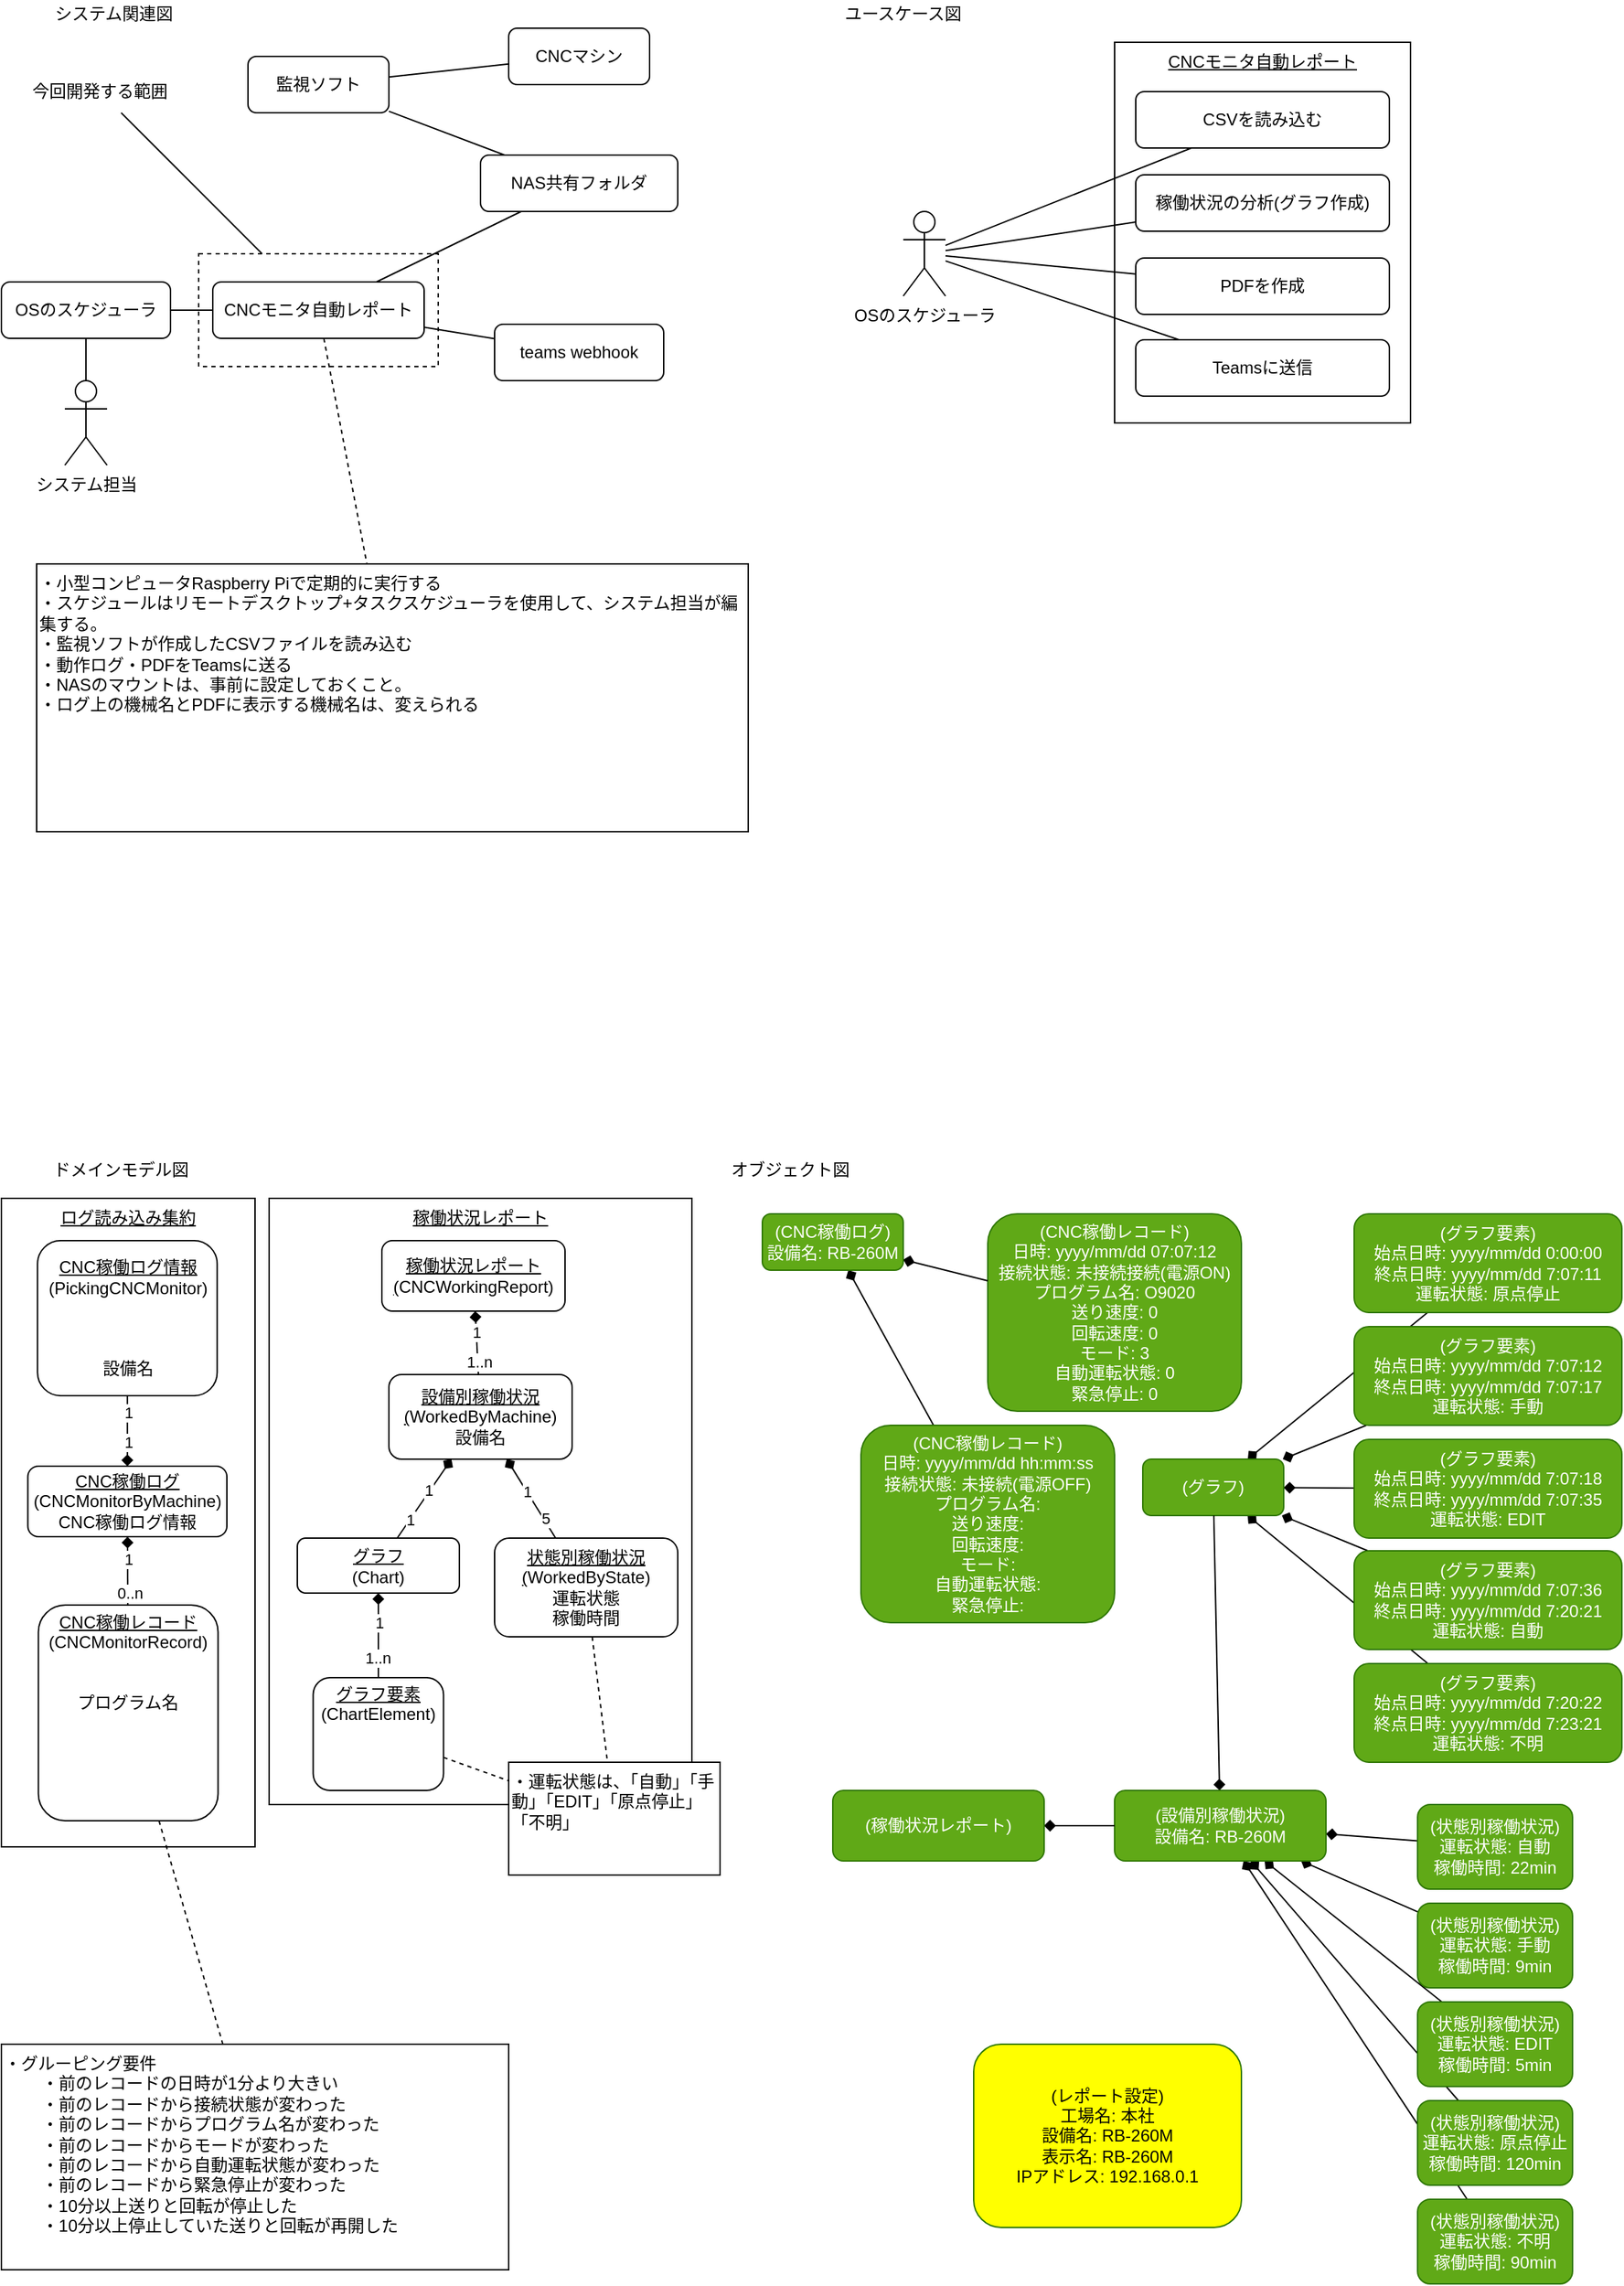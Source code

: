 <mxfile>
    <diagram id="RzdB1_ECVK01WcsdOi-J" name="sodo">
        <mxGraphModel dx="1145" dy="658" grid="1" gridSize="10" guides="1" tooltips="1" connect="1" arrows="1" fold="1" page="1" pageScale="1" pageWidth="1169" pageHeight="827" background="none" math="0" shadow="0">
            <root>
                <mxCell id="0"/>
                <mxCell id="1" parent="0"/>
                <mxCell id="505" value="&lt;u&gt;稼働状況レポート&lt;/u&gt;" style="rounded=0;whiteSpace=wrap;html=1;verticalAlign=top;" parent="1" vertex="1">
                    <mxGeometry x="200" y="870" width="300" height="430" as="geometry"/>
                </mxCell>
                <mxCell id="363" value="&lt;u&gt;ログ読み込み集約&lt;/u&gt;" style="rounded=0;whiteSpace=wrap;html=1;verticalAlign=top;" parent="1" vertex="1">
                    <mxGeometry x="10" y="870" width="180" height="460" as="geometry"/>
                </mxCell>
                <mxCell id="240" value="&lt;u&gt;CNCモニタ自動レポート&lt;/u&gt;" style="rounded=0;whiteSpace=wrap;html=1;verticalAlign=top;" parent="1" vertex="1">
                    <mxGeometry x="800" y="50" width="210" height="270" as="geometry"/>
                </mxCell>
                <mxCell id="164" style="edgeStyle=none;html=1;fontColor=#FF0000;endArrow=none;endFill=0;dashed=1;startArrow=none;" parent="1" source="5" target="158" edge="1">
                    <mxGeometry relative="1" as="geometry"/>
                </mxCell>
                <mxCell id="459" style="edgeStyle=none;html=1;endArrow=none;endFill=0;" parent="1" source="5" target="451" edge="1">
                    <mxGeometry relative="1" as="geometry"/>
                </mxCell>
                <mxCell id="121" value="" style="rounded=0;whiteSpace=wrap;html=1;fillColor=none;dashed=1;" parent="1" vertex="1">
                    <mxGeometry x="150" y="200" width="170" height="80" as="geometry"/>
                </mxCell>
                <mxCell id="2" value="システム関連図" style="text;html=1;strokeColor=none;fillColor=none;align=center;verticalAlign=middle;whiteSpace=wrap;rounded=0;" parent="1" vertex="1">
                    <mxGeometry x="40" y="20" width="100" height="20" as="geometry"/>
                </mxCell>
                <mxCell id="248" style="edgeStyle=none;html=1;endArrow=none;endFill=0;" parent="1" source="5" target="247" edge="1">
                    <mxGeometry relative="1" as="geometry"/>
                </mxCell>
                <mxCell id="254" style="edgeStyle=none;html=1;fontColor=#009900;endArrow=none;endFill=0;" parent="1" source="5" target="253" edge="1">
                    <mxGeometry relative="1" as="geometry"/>
                </mxCell>
                <mxCell id="5" value="CNCモニタ自動レポート" style="rounded=1;whiteSpace=wrap;html=1;" parent="1" vertex="1">
                    <mxGeometry x="160" y="220" width="150" height="40" as="geometry"/>
                </mxCell>
                <mxCell id="21" value="ユースケース図" style="text;html=1;strokeColor=none;fillColor=none;align=center;verticalAlign=middle;whiteSpace=wrap;rounded=0;" parent="1" vertex="1">
                    <mxGeometry x="600" y="20" width="100" height="20" as="geometry"/>
                </mxCell>
                <mxCell id="33" value="ドメインモデル図" style="text;html=1;strokeColor=none;fillColor=none;align=center;verticalAlign=middle;whiteSpace=wrap;rounded=0;" parent="1" vertex="1">
                    <mxGeometry x="40" y="840" width="110" height="20" as="geometry"/>
                </mxCell>
                <mxCell id="123" style="edgeStyle=none;html=1;endArrow=none;endFill=0;" parent="1" source="122" target="121" edge="1">
                    <mxGeometry relative="1" as="geometry"/>
                </mxCell>
                <mxCell id="122" value="今回開発する範囲" style="text;html=1;strokeColor=none;fillColor=none;align=center;verticalAlign=middle;whiteSpace=wrap;rounded=0;" parent="1" vertex="1">
                    <mxGeometry x="10" y="70" width="140" height="30" as="geometry"/>
                </mxCell>
                <mxCell id="158" value="&lt;span&gt;・小型コンピュータRaspberry Piで定期的に実行する&lt;/span&gt;&lt;br&gt;&lt;span&gt;・スケジュールはリモートデスクトップ+タスクスケジューラを使用して、システム担当が編集する。&lt;/span&gt;&lt;br&gt;&lt;span&gt;・監視ソフトが作成したCSVファイルを読み込む&lt;/span&gt;&lt;br&gt;&lt;span&gt;・動作ログ・PDFをTeamsに送る&lt;br&gt;・NASのマウントは、事前に設定しておくこと。&lt;br&gt;・&lt;/span&gt;ログ上の機械名とPDFに表示する機械名は、変えられる&lt;span&gt;&lt;br&gt;&lt;/span&gt;" style="rounded=0;whiteSpace=wrap;html=1;align=left;verticalAlign=top;" parent="1" vertex="1">
                    <mxGeometry x="35" y="420" width="505" height="190" as="geometry"/>
                </mxCell>
                <mxCell id="242" style="edgeStyle=none;html=1;endArrow=none;endFill=0;" parent="1" source="238" target="241" edge="1">
                    <mxGeometry relative="1" as="geometry"/>
                </mxCell>
                <mxCell id="260" style="edgeStyle=none;html=1;fontColor=#009900;endArrow=none;endFill=0;" parent="1" source="238" target="259" edge="1">
                    <mxGeometry relative="1" as="geometry"/>
                </mxCell>
                <mxCell id="284" style="edgeStyle=none;html=1;endArrow=none;endFill=0;" parent="1" source="238" target="282" edge="1">
                    <mxGeometry relative="1" as="geometry"/>
                </mxCell>
                <mxCell id="285" style="edgeStyle=none;html=1;endArrow=none;endFill=0;" parent="1" source="238" target="283" edge="1">
                    <mxGeometry relative="1" as="geometry"/>
                </mxCell>
                <mxCell id="238" value="OSのスケジューラ" style="shape=umlActor;verticalLabelPosition=bottom;verticalAlign=top;html=1;outlineConnect=0;" parent="1" vertex="1">
                    <mxGeometry x="650" y="170" width="30" height="60" as="geometry"/>
                </mxCell>
                <mxCell id="241" value="Teamsに送信" style="rounded=1;whiteSpace=wrap;html=1;" parent="1" vertex="1">
                    <mxGeometry x="815" y="261" width="180" height="40" as="geometry"/>
                </mxCell>
                <mxCell id="247" value="OSのスケジューラ" style="rounded=1;whiteSpace=wrap;html=1;" parent="1" vertex="1">
                    <mxGeometry x="10" y="220" width="120" height="40" as="geometry"/>
                </mxCell>
                <mxCell id="252" style="edgeStyle=none;html=1;endArrow=none;endFill=0;" parent="1" source="249" target="247" edge="1">
                    <mxGeometry relative="1" as="geometry"/>
                </mxCell>
                <mxCell id="249" value="システム担当" style="shape=umlActor;verticalLabelPosition=bottom;verticalAlign=top;html=1;outlineConnect=0;" parent="1" vertex="1">
                    <mxGeometry x="55" y="290" width="30" height="60" as="geometry"/>
                </mxCell>
                <mxCell id="237" value="CNCマシン" style="rounded=1;whiteSpace=wrap;html=1;" parent="1" vertex="1">
                    <mxGeometry x="370" y="40" width="100" height="40" as="geometry"/>
                </mxCell>
                <mxCell id="253" value="teams webhook" style="rounded=1;whiteSpace=wrap;html=1;" parent="1" vertex="1">
                    <mxGeometry x="360" y="250" width="120" height="40" as="geometry"/>
                </mxCell>
                <mxCell id="259" value="CSVを読み込む" style="rounded=1;whiteSpace=wrap;html=1;" parent="1" vertex="1">
                    <mxGeometry x="815" y="85" width="180" height="40" as="geometry"/>
                </mxCell>
                <mxCell id="282" value="稼働状況の分析(グラフ作成)" style="rounded=1;whiteSpace=wrap;html=1;" parent="1" vertex="1">
                    <mxGeometry x="815" y="144" width="180" height="40" as="geometry"/>
                </mxCell>
                <mxCell id="283" value="PDFを作成" style="rounded=1;whiteSpace=wrap;html=1;" parent="1" vertex="1">
                    <mxGeometry x="815" y="203" width="180" height="40" as="geometry"/>
                </mxCell>
                <mxCell id="511" style="edgeStyle=none;html=1;endArrow=none;endFill=0;dashed=1;" parent="1" source="354" target="510" edge="1">
                    <mxGeometry relative="1" as="geometry"/>
                </mxCell>
                <mxCell id="354" value="&lt;u&gt;CNC稼働レコード&lt;/u&gt;&lt;br&gt;(CNCMonitorRecord&lt;span&gt;)&lt;/span&gt;&lt;br&gt;&lt;span style=&quot;color: rgb(255 , 255 , 255)&quot;&gt;日時&lt;/span&gt;&lt;br style=&quot;color: rgb(255 , 255 , 255)&quot;&gt;&lt;span style=&quot;color: rgb(255 , 255 , 255)&quot;&gt;接続状態&lt;br&gt;&lt;/span&gt;プログラム名&lt;br style=&quot;color: rgb(255 , 255 , 255)&quot;&gt;&lt;span style=&quot;color: rgb(255 , 255 , 255)&quot;&gt;送り速度&lt;/span&gt;&lt;br style=&quot;color: rgb(255 , 255 , 255)&quot;&gt;&lt;span style=&quot;color: rgb(255 , 255 , 255)&quot;&gt;回転速度&lt;/span&gt;&lt;br style=&quot;color: rgb(255 , 255 , 255)&quot;&gt;&lt;span style=&quot;color: rgb(255 , 255 , 255)&quot;&gt;モード&lt;/span&gt;&lt;br style=&quot;color: rgb(255 , 255 , 255)&quot;&gt;&lt;span style=&quot;color: rgb(255 , 255 , 255)&quot;&gt;自動運転状態&lt;/span&gt;&lt;br style=&quot;color: rgb(255 , 255 , 255)&quot;&gt;&lt;span style=&quot;color: rgb(255 , 255 , 255)&quot;&gt;緊急停止&lt;/span&gt;" style="rounded=1;whiteSpace=wrap;html=1;verticalAlign=middle;align=center;" parent="1" vertex="1">
                    <mxGeometry x="36.25" y="1158.5" width="127.5" height="153" as="geometry"/>
                </mxCell>
                <mxCell id="372" value="オブジェクト図" style="text;html=1;strokeColor=none;fillColor=none;align=center;verticalAlign=middle;whiteSpace=wrap;rounded=0;" parent="1" vertex="1">
                    <mxGeometry x="520" y="840" width="100" height="20" as="geometry"/>
                </mxCell>
                <mxCell id="450" style="edgeStyle=none;html=1;endArrow=none;endFill=0;" parent="1" source="449" target="237" edge="1">
                    <mxGeometry relative="1" as="geometry"/>
                </mxCell>
                <mxCell id="452" style="edgeStyle=none;html=1;endArrow=none;endFill=0;" parent="1" source="449" target="451" edge="1">
                    <mxGeometry relative="1" as="geometry"/>
                </mxCell>
                <mxCell id="449" value="監視ソフト" style="rounded=1;whiteSpace=wrap;html=1;" parent="1" vertex="1">
                    <mxGeometry x="185" y="60" width="100" height="40" as="geometry"/>
                </mxCell>
                <mxCell id="451" value="NAS共有フォルダ" style="rounded=1;whiteSpace=wrap;html=1;" parent="1" vertex="1">
                    <mxGeometry x="350" y="130" width="140" height="40" as="geometry"/>
                </mxCell>
                <mxCell id="460" value="(CNC稼働レコード)&lt;br&gt;日時: yyyy/mm/dd 07:07:12&lt;br&gt;接続状態: 未接続接続(電源ON)&lt;br&gt;プログラム名: O9020&lt;br&gt;送り速度: 0&lt;br&gt;回転速度: 0&lt;br&gt;モード: 3&lt;br&gt;自動運転状態: 0&lt;br&gt;緊急停止: 0" style="rounded=1;whiteSpace=wrap;html=1;verticalAlign=middle;align=center;fillColor=#60a917;strokeColor=#2D7600;fontColor=#ffffff;" parent="1" vertex="1">
                    <mxGeometry x="710" y="881" width="180" height="140" as="geometry"/>
                </mxCell>
                <mxCell id="466" style="edgeStyle=none;html=1;endArrow=none;endFill=0;startArrow=diamond;startFill=1;" parent="1" source="465" target="328" edge="1">
                    <mxGeometry relative="1" as="geometry"/>
                </mxCell>
                <mxCell id="467" style="edgeStyle=none;html=1;startArrow=diamond;startFill=1;endArrow=none;endFill=0;" parent="1" source="465" target="460" edge="1">
                    <mxGeometry relative="1" as="geometry"/>
                </mxCell>
                <mxCell id="465" value="(CNC稼働ログ)&lt;br&gt;設備名:&amp;nbsp;RB-260M" style="rounded=1;whiteSpace=wrap;html=1;verticalAlign=middle;align=center;fillColor=#60a917;strokeColor=#2D7600;fontColor=#ffffff;" parent="1" vertex="1">
                    <mxGeometry x="550" y="881" width="100" height="40" as="geometry"/>
                </mxCell>
                <mxCell id="328" value="(CNC稼働レコード)&lt;br&gt;日時: yyyy/mm/dd hh:mm:ss&lt;br&gt;接続状態: 未接続(電源OFF)&lt;br&gt;プログラム名:&lt;br&gt;送り速度:&lt;br&gt;回転速度:&lt;br&gt;モード:&lt;br&gt;自動運転状態:&lt;br&gt;緊急停止:" style="rounded=1;whiteSpace=wrap;html=1;verticalAlign=middle;align=center;fillColor=#60a917;strokeColor=#2D7600;fontColor=#ffffff;" parent="1" vertex="1">
                    <mxGeometry x="620" y="1031" width="180" height="140" as="geometry"/>
                </mxCell>
                <mxCell id="469" value="1" style="edgeStyle=none;html=1;startArrow=diamond;startFill=1;endArrow=none;endFill=0;" parent="1" source="468" target="354" edge="1">
                    <mxGeometry x="-0.311" relative="1" as="geometry">
                        <mxPoint as="offset"/>
                    </mxGeometry>
                </mxCell>
                <mxCell id="470" value="0..n" style="edgeLabel;html=1;align=center;verticalAlign=middle;resizable=0;points=[];" parent="469" vertex="1" connectable="0">
                    <mxGeometry x="0.657" y="1" relative="1" as="geometry">
                        <mxPoint as="offset"/>
                    </mxGeometry>
                </mxCell>
                <mxCell id="514" style="edgeStyle=none;html=1;endArrow=none;endFill=0;startArrow=diamond;startFill=1;" edge="1" parent="1" source="468" target="513">
                    <mxGeometry relative="1" as="geometry"/>
                </mxCell>
                <mxCell id="515" value="1" style="edgeLabel;html=1;align=center;verticalAlign=middle;resizable=0;points=[];" vertex="1" connectable="0" parent="514">
                    <mxGeometry x="0.702" relative="1" as="geometry">
                        <mxPoint y="4" as="offset"/>
                    </mxGeometry>
                </mxCell>
                <mxCell id="516" value="1" style="edgeLabel;html=1;align=center;verticalAlign=middle;resizable=0;points=[];" vertex="1" connectable="0" parent="514">
                    <mxGeometry x="-0.307" relative="1" as="geometry">
                        <mxPoint as="offset"/>
                    </mxGeometry>
                </mxCell>
                <mxCell id="468" value="&lt;u&gt;CNC稼働ログ&lt;/u&gt;&lt;br&gt;(CNCMonitorByMachine&lt;span&gt;)&lt;/span&gt;&lt;br&gt;CNC稼働ログ情報&lt;span&gt;&lt;br&gt;&lt;/span&gt;" style="rounded=1;whiteSpace=wrap;html=1;verticalAlign=middle;align=center;" parent="1" vertex="1">
                    <mxGeometry x="28.76" y="1060" width="141.25" height="50" as="geometry"/>
                </mxCell>
                <mxCell id="472" style="edgeStyle=none;html=1;startArrow=diamond;startFill=1;endArrow=none;endFill=0;" parent="1" source="471" target="461" edge="1">
                    <mxGeometry relative="1" as="geometry"/>
                </mxCell>
                <mxCell id="473" style="edgeStyle=none;html=1;startArrow=diamond;startFill=1;endArrow=none;endFill=0;" parent="1" source="471" target="462" edge="1">
                    <mxGeometry relative="1" as="geometry"/>
                </mxCell>
                <mxCell id="474" style="edgeStyle=none;html=1;startArrow=diamond;startFill=1;endArrow=none;endFill=0;" parent="1" source="471" target="463" edge="1">
                    <mxGeometry relative="1" as="geometry"/>
                </mxCell>
                <mxCell id="475" style="edgeStyle=none;html=1;startArrow=diamond;startFill=1;endArrow=none;endFill=0;" parent="1" source="471" target="464" edge="1">
                    <mxGeometry relative="1" as="geometry"/>
                </mxCell>
                <mxCell id="494" style="edgeStyle=none;html=1;startArrow=diamond;startFill=1;endArrow=none;endFill=0;" parent="1" source="471" target="493" edge="1">
                    <mxGeometry relative="1" as="geometry"/>
                </mxCell>
                <mxCell id="471" value="(グラフ)" style="rounded=1;whiteSpace=wrap;html=1;verticalAlign=middle;align=center;fillColor=#60a917;strokeColor=#2D7600;fontColor=#ffffff;" parent="1" vertex="1">
                    <mxGeometry x="820" y="1055" width="100" height="40" as="geometry"/>
                </mxCell>
                <mxCell id="461" value="(グラフ要素)&lt;br&gt;始点日時: yyyy/mm/dd 0:00:00&lt;br&gt;終点日時: yyyy/mm/dd 7:07:11&lt;br&gt;運転状態: 原点停止" style="rounded=1;whiteSpace=wrap;html=1;verticalAlign=middle;align=center;fillColor=#60a917;strokeColor=#2D7600;fontColor=#ffffff;" parent="1" vertex="1">
                    <mxGeometry x="970" y="881" width="190" height="70" as="geometry"/>
                </mxCell>
                <mxCell id="462" value="(グラフ要素)&lt;br&gt;始点日時: yyyy/mm/dd 7:07:12&lt;br&gt;終点日時: yyyy/mm/dd 7:07:17&lt;br&gt;運転状態: 手動" style="rounded=1;whiteSpace=wrap;html=1;verticalAlign=middle;align=center;fillColor=#60a917;strokeColor=#2D7600;fontColor=#ffffff;" parent="1" vertex="1">
                    <mxGeometry x="970" y="961" width="190" height="70" as="geometry"/>
                </mxCell>
                <mxCell id="463" value="(グラフ要素)&lt;br&gt;始点日時: yyyy/mm/dd 7:07:18&lt;br&gt;終点日時: yyyy/mm/dd 7:07:35&lt;br&gt;運転状態: EDIT" style="rounded=1;whiteSpace=wrap;html=1;verticalAlign=middle;align=center;fillColor=#60a917;strokeColor=#2D7600;fontColor=#ffffff;" parent="1" vertex="1">
                    <mxGeometry x="970" y="1041" width="190" height="70" as="geometry"/>
                </mxCell>
                <mxCell id="464" value="(グラフ要素)&lt;br&gt;始点日時: yyyy/mm/dd 7:07:36&lt;br&gt;終点日時: yyyy/mm/dd 7:20:21&lt;br&gt;運転状態: 自動" style="rounded=1;whiteSpace=wrap;html=1;verticalAlign=middle;align=center;fillColor=#60a917;strokeColor=#2D7600;fontColor=#ffffff;" parent="1" vertex="1">
                    <mxGeometry x="970" y="1120" width="190" height="70" as="geometry"/>
                </mxCell>
                <mxCell id="478" value="1" style="edgeStyle=none;html=1;startArrow=diamond;startFill=1;endArrow=none;endFill=0;" parent="1" source="476" target="477" edge="1">
                    <mxGeometry x="-0.311" relative="1" as="geometry">
                        <mxPoint as="offset"/>
                    </mxGeometry>
                </mxCell>
                <mxCell id="479" value="1..n" style="edgeLabel;html=1;align=center;verticalAlign=middle;resizable=0;points=[];" parent="478" vertex="1" connectable="0">
                    <mxGeometry x="0.518" y="-1" relative="1" as="geometry">
                        <mxPoint as="offset"/>
                    </mxGeometry>
                </mxCell>
                <mxCell id="476" value="&lt;u&gt;グラフ&lt;br&gt;&lt;/u&gt;(Chart&lt;span&gt;)&lt;/span&gt;" style="rounded=1;whiteSpace=wrap;html=1;verticalAlign=middle;align=center;" parent="1" vertex="1">
                    <mxGeometry x="220" y="1111" width="115" height="39" as="geometry"/>
                </mxCell>
                <mxCell id="509" style="edgeStyle=none;html=1;dashed=1;startArrow=none;startFill=0;endArrow=none;endFill=0;" parent="1" source="477" target="507" edge="1">
                    <mxGeometry relative="1" as="geometry"/>
                </mxCell>
                <mxCell id="477" value="&lt;u&gt;グラフ要素&lt;/u&gt;&lt;br&gt;(ChartElement&lt;span&gt;)&lt;/span&gt;&lt;br&gt;&lt;font color=&quot;#ffffff&quot;&gt;始点日時&lt;/font&gt;&lt;br style=&quot;color: rgb(255 , 255 , 255)&quot;&gt;&lt;span style=&quot;color: rgb(255 , 255 , 255)&quot;&gt;終点日時&lt;/span&gt;&lt;br style=&quot;color: rgb(255 , 255 , 255)&quot;&gt;&lt;span style=&quot;color: rgb(255 , 255 , 255)&quot;&gt;運転状態&lt;/span&gt;" style="rounded=1;whiteSpace=wrap;html=1;verticalAlign=middle;align=center;" parent="1" vertex="1">
                    <mxGeometry x="231.25" y="1210" width="92.5" height="80" as="geometry"/>
                </mxCell>
                <mxCell id="484" style="edgeStyle=none;html=1;startArrow=diamond;startFill=1;endArrow=none;endFill=0;" parent="1" source="481" target="482" edge="1">
                    <mxGeometry relative="1" as="geometry"/>
                </mxCell>
                <mxCell id="485" style="edgeStyle=none;html=1;startArrow=diamond;startFill=1;endArrow=none;endFill=0;" parent="1" source="481" target="483" edge="1">
                    <mxGeometry relative="1" as="geometry"/>
                </mxCell>
                <mxCell id="486" style="edgeStyle=none;html=1;startArrow=diamond;startFill=1;endArrow=none;endFill=0;" parent="1" source="481" target="471" edge="1">
                    <mxGeometry relative="1" as="geometry"/>
                </mxCell>
                <mxCell id="489" style="edgeStyle=none;html=1;startArrow=diamond;startFill=1;endArrow=none;endFill=0;" parent="1" source="481" target="487" edge="1">
                    <mxGeometry relative="1" as="geometry"/>
                </mxCell>
                <mxCell id="490" style="edgeStyle=none;html=1;startArrow=diamond;startFill=1;endArrow=none;endFill=0;" parent="1" source="481" target="488" edge="1">
                    <mxGeometry relative="1" as="geometry"/>
                </mxCell>
                <mxCell id="492" style="edgeStyle=none;html=1;startArrow=diamond;startFill=1;endArrow=none;endFill=0;" parent="1" source="481" target="491" edge="1">
                    <mxGeometry relative="1" as="geometry"/>
                </mxCell>
                <mxCell id="481" value="(設備別稼働状況)&lt;br&gt;設備名:&amp;nbsp;RB-260M" style="rounded=1;whiteSpace=wrap;html=1;verticalAlign=middle;align=center;fillColor=#60a917;strokeColor=#2D7600;fontColor=#ffffff;" parent="1" vertex="1">
                    <mxGeometry x="800" y="1290" width="150" height="50" as="geometry"/>
                </mxCell>
                <mxCell id="482" value="(状態別稼働状況)&lt;br&gt;運転状態: 自動&lt;br&gt;稼働時間: 22min" style="rounded=1;whiteSpace=wrap;html=1;verticalAlign=middle;align=center;fillColor=#60a917;strokeColor=#2D7600;fontColor=#ffffff;" parent="1" vertex="1">
                    <mxGeometry x="1015" y="1300" width="110" height="60" as="geometry"/>
                </mxCell>
                <mxCell id="483" value="(状態別稼働状況)&lt;br&gt;運転状態: 手動&lt;br&gt;稼働時間: 9min" style="rounded=1;whiteSpace=wrap;html=1;verticalAlign=middle;align=center;fillColor=#60a917;strokeColor=#2D7600;fontColor=#ffffff;" parent="1" vertex="1">
                    <mxGeometry x="1015" y="1370" width="110" height="60" as="geometry"/>
                </mxCell>
                <mxCell id="487" value="(状態別稼働状況)&lt;br&gt;運転状態: EDIT&lt;br&gt;稼働時間: 5min" style="rounded=1;whiteSpace=wrap;html=1;verticalAlign=middle;align=center;fillColor=#60a917;strokeColor=#2D7600;fontColor=#ffffff;" parent="1" vertex="1">
                    <mxGeometry x="1015" y="1440" width="110" height="60" as="geometry"/>
                </mxCell>
                <mxCell id="488" value="(状態別稼働状況)&lt;br&gt;運転状態: 原点停止&lt;br&gt;稼働時間: 120min" style="rounded=1;whiteSpace=wrap;html=1;verticalAlign=middle;align=center;fillColor=#60a917;strokeColor=#2D7600;fontColor=#ffffff;" parent="1" vertex="1">
                    <mxGeometry x="1015" y="1510" width="110" height="60" as="geometry"/>
                </mxCell>
                <mxCell id="491" value="(状態別稼働状況)&lt;br&gt;運転状態: 不明&lt;br&gt;稼働時間: 90min" style="rounded=1;whiteSpace=wrap;html=1;verticalAlign=middle;align=center;fillColor=#60a917;strokeColor=#2D7600;fontColor=#ffffff;" parent="1" vertex="1">
                    <mxGeometry x="1015" y="1580" width="110" height="60" as="geometry"/>
                </mxCell>
                <mxCell id="493" value="(グラフ要素)&lt;br&gt;始点日時: yyyy/mm/dd 7:20:22&lt;br&gt;終点日時: yyyy/mm/dd 7:23:21&lt;br&gt;運転状態: 不明" style="rounded=1;whiteSpace=wrap;html=1;verticalAlign=middle;align=center;fillColor=#60a917;strokeColor=#2D7600;fontColor=#ffffff;" parent="1" vertex="1">
                    <mxGeometry x="970" y="1200" width="190" height="70" as="geometry"/>
                </mxCell>
                <mxCell id="499" value="1" style="edgeStyle=none;html=1;startArrow=diamond;startFill=1;endArrow=none;endFill=0;" parent="1" source="495" target="498" edge="1">
                    <mxGeometry x="-0.333" relative="1" as="geometry">
                        <mxPoint as="offset"/>
                    </mxGeometry>
                </mxCell>
                <mxCell id="500" value="1..n" style="edgeLabel;html=1;align=center;verticalAlign=middle;resizable=0;points=[];" parent="499" vertex="1" connectable="0">
                    <mxGeometry x="0.581" y="1" relative="1" as="geometry">
                        <mxPoint as="offset"/>
                    </mxGeometry>
                </mxCell>
                <mxCell id="495" value="&lt;u&gt;稼働状況レポート(&lt;/u&gt;CNCWorkingReport&lt;span&gt;)&lt;br&gt;&lt;/span&gt;" style="rounded=1;whiteSpace=wrap;html=1;verticalAlign=middle;align=center;" parent="1" vertex="1">
                    <mxGeometry x="280" y="900" width="130" height="50" as="geometry"/>
                </mxCell>
                <mxCell id="497" style="edgeStyle=none;html=1;startArrow=diamond;startFill=1;endArrow=none;endFill=0;" parent="1" source="496" target="481" edge="1">
                    <mxGeometry relative="1" as="geometry"/>
                </mxCell>
                <mxCell id="496" value="(稼働状況レポート)" style="rounded=1;whiteSpace=wrap;html=1;verticalAlign=middle;align=center;fillColor=#60a917;strokeColor=#2D7600;fontColor=#ffffff;" parent="1" vertex="1">
                    <mxGeometry x="600" y="1290" width="150" height="50" as="geometry"/>
                </mxCell>
                <mxCell id="501" value="1" style="edgeStyle=none;html=1;startArrow=diamond;startFill=1;endArrow=none;endFill=0;" parent="1" source="498" target="476" edge="1">
                    <mxGeometry x="-0.203" y="-1" relative="1" as="geometry">
                        <mxPoint as="offset"/>
                    </mxGeometry>
                </mxCell>
                <mxCell id="506" value="1" style="edgeLabel;html=1;align=center;verticalAlign=middle;resizable=0;points=[];" parent="501" vertex="1" connectable="0">
                    <mxGeometry x="0.536" relative="1" as="geometry">
                        <mxPoint as="offset"/>
                    </mxGeometry>
                </mxCell>
                <mxCell id="503" value="1" style="edgeStyle=none;html=1;startArrow=diamond;startFill=1;endArrow=none;endFill=0;" parent="1" source="498" target="502" edge="1">
                    <mxGeometry x="-0.2" relative="1" as="geometry">
                        <mxPoint as="offset"/>
                    </mxGeometry>
                </mxCell>
                <mxCell id="504" value="5" style="edgeLabel;html=1;align=center;verticalAlign=middle;resizable=0;points=[];" parent="503" vertex="1" connectable="0">
                    <mxGeometry x="0.498" y="1" relative="1" as="geometry">
                        <mxPoint as="offset"/>
                    </mxGeometry>
                </mxCell>
                <mxCell id="498" value="&lt;u&gt;設備別稼働状況(&lt;/u&gt;WorkedByMachine)&lt;br&gt;&lt;span&gt;設備名&lt;br&gt;&lt;/span&gt;" style="rounded=1;whiteSpace=wrap;html=1;verticalAlign=middle;align=center;" parent="1" vertex="1">
                    <mxGeometry x="285" y="995" width="130" height="60" as="geometry"/>
                </mxCell>
                <mxCell id="508" style="edgeStyle=none;html=1;startArrow=none;startFill=0;endArrow=none;endFill=0;dashed=1;" parent="1" source="502" target="507" edge="1">
                    <mxGeometry relative="1" as="geometry"/>
                </mxCell>
                <mxCell id="502" value="&lt;u&gt;状態別稼働状況(&lt;/u&gt;WorkedByState)&lt;br&gt;&lt;span&gt;運転状態&lt;br&gt;稼働時間&lt;br&gt;&lt;/span&gt;" style="rounded=1;whiteSpace=wrap;html=1;verticalAlign=middle;align=center;" parent="1" vertex="1">
                    <mxGeometry x="360" y="1111" width="130" height="70" as="geometry"/>
                </mxCell>
                <mxCell id="507" value="&lt;span&gt;・運転状態は、「自動」「手動」「EDIT」「原点停止」「不明」&lt;br&gt;&lt;br&gt;&lt;/span&gt;" style="rounded=0;whiteSpace=wrap;html=1;align=left;verticalAlign=top;" parent="1" vertex="1">
                    <mxGeometry x="370" y="1270" width="150" height="80" as="geometry"/>
                </mxCell>
                <mxCell id="510" value="&lt;span&gt;・グルーピング要件&lt;br&gt;&lt;span style=&quot;white-space: pre&quot;&gt;&#9;&lt;/span&gt;・前のレコードの日時が1分より大きい&lt;br&gt;&lt;/span&gt;&lt;blockquote style=&quot;margin: 0 0 0 40px ; border: none ; padding: 0px&quot;&gt;&lt;/blockquote&gt;&lt;span style=&quot;white-space: pre&quot;&gt;&#9;&lt;/span&gt;・前のレコードから接続状態が変わった&lt;br&gt;&lt;blockquote style=&quot;margin: 0 0 0 40px ; border: none ; padding: 0px&quot;&gt;&lt;/blockquote&gt;&lt;span style=&quot;white-space: pre&quot;&gt;&#9;&lt;/span&gt;・前のレコードからプログラム名が変わった&lt;br&gt;&lt;blockquote style=&quot;margin: 0 0 0 40px ; border: none ; padding: 0px&quot;&gt;&lt;/blockquote&gt;&lt;span style=&quot;white-space: pre&quot;&gt;&#9;&lt;/span&gt;・前のレコードからモードが変わった&lt;br&gt;&lt;blockquote style=&quot;margin: 0 0 0 40px ; border: none ; padding: 0px&quot;&gt;&lt;/blockquote&gt;&lt;span style=&quot;white-space: pre&quot;&gt;&#9;&lt;/span&gt;・前のレコードから自動運転状態が変わった&lt;br&gt;&lt;blockquote style=&quot;margin: 0 0 0 40px ; border: none ; padding: 0px&quot;&gt;&lt;/blockquote&gt;&lt;span style=&quot;white-space: pre&quot;&gt;&#9;&lt;/span&gt;・前のレコードから緊急停止が変わった&lt;br&gt;&lt;blockquote style=&quot;margin: 0 0 0 40px ; border: none ; padding: 0px&quot;&gt;&lt;/blockquote&gt;&lt;span style=&quot;white-space: pre&quot;&gt;&#9;&lt;/span&gt;・10分以上送りと回転が停止した&lt;br&gt;&lt;span&gt;&lt;span style=&quot;white-space: pre&quot;&gt;&#9;&lt;/span&gt;・10分以上停止していた送りと回転が再開した&lt;br&gt;&lt;br&gt;&lt;/span&gt;" style="rounded=0;whiteSpace=wrap;html=1;align=left;verticalAlign=top;" parent="1" vertex="1">
                    <mxGeometry x="10" y="1470" width="360" height="160" as="geometry"/>
                </mxCell>
                <mxCell id="512" value="(レポート設定)&lt;br&gt;工場名: 本社&lt;br&gt;設備名:&amp;nbsp;RB-260M&lt;br&gt;表示名:&amp;nbsp;RB-260M&lt;br&gt;IPアドレス: 192.168.0.1" style="rounded=1;whiteSpace=wrap;html=1;verticalAlign=middle;align=center;fillColor=#FFFF00;strokeColor=#2D7600;fontColor=#050505;" parent="1" vertex="1">
                    <mxGeometry x="700" y="1470" width="190" height="130" as="geometry"/>
                </mxCell>
                <mxCell id="513" value="&lt;u&gt;CNC稼働ログ情報&lt;/u&gt;&lt;br&gt;(PickingCNCMonitor&lt;span&gt;)&lt;/span&gt;&lt;br&gt;&lt;span style=&quot;color: rgb(255 , 255 , 255)&quot;&gt;日時&lt;br&gt;工場&lt;/span&gt;&lt;br style=&quot;color: rgb(255 , 255 , 255)&quot;&gt;&lt;font color=&quot;#ffffff&quot;&gt;IPアドレス&lt;br&gt;&lt;/font&gt;設備名" style="rounded=1;whiteSpace=wrap;html=1;verticalAlign=middle;align=center;" parent="1" vertex="1">
                    <mxGeometry x="35.63" y="900" width="127.5" height="110" as="geometry"/>
                </mxCell>
            </root>
        </mxGraphModel>
    </diagram>
</mxfile>
